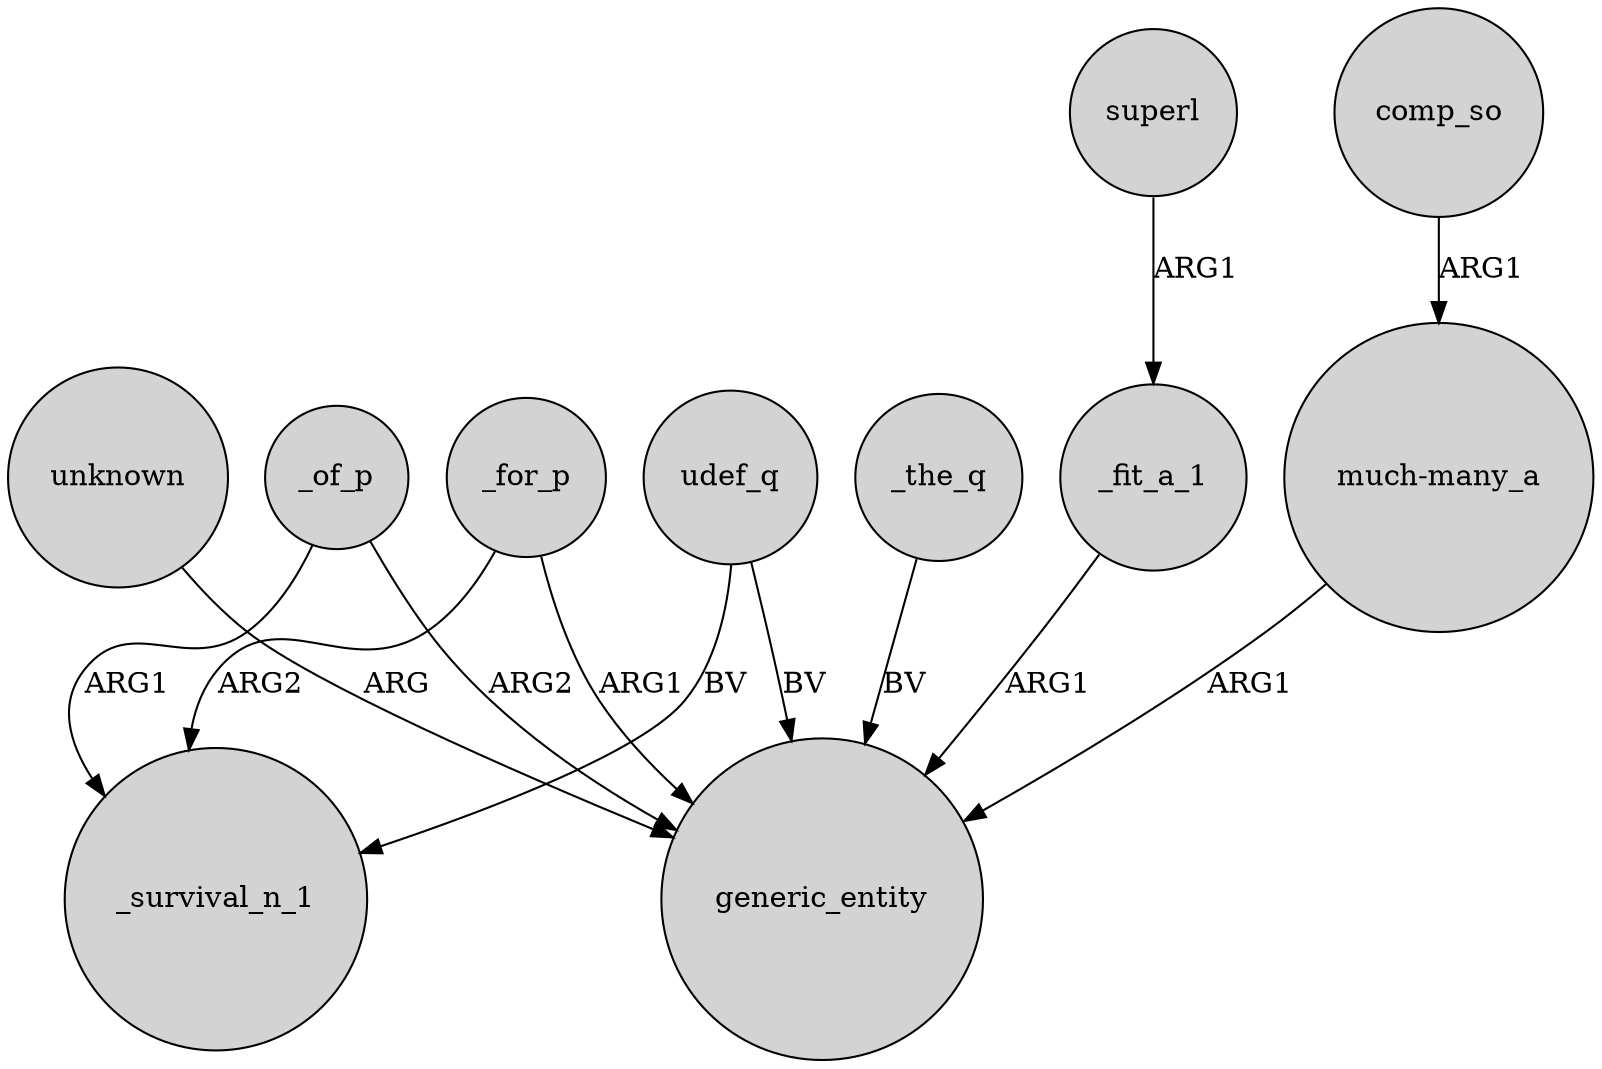 digraph {
	node [shape=circle style=filled]
	_the_q -> generic_entity [label=BV]
	_of_p -> generic_entity [label=ARG2]
	_for_p -> generic_entity [label=ARG1]
	_for_p -> _survival_n_1 [label=ARG2]
	_fit_a_1 -> generic_entity [label=ARG1]
	udef_q -> generic_entity [label=BV]
	superl -> _fit_a_1 [label=ARG1]
	comp_so -> "much-many_a" [label=ARG1]
	udef_q -> _survival_n_1 [label=BV]
	"much-many_a" -> generic_entity [label=ARG1]
	_of_p -> _survival_n_1 [label=ARG1]
	unknown -> generic_entity [label=ARG]
}
